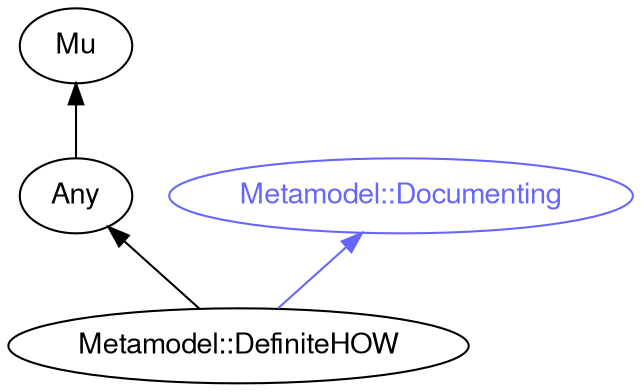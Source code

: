 digraph "perl6-type-graph" {
    rankdir=BT;
    splines=polyline;
    overlap=false; 
    graph [truecolor=true bgcolor="#FFFFFF"];
    // Types
    "Metamodel::DefiniteHOW" [color="#000000", fontcolor="#000000", href="/type/Metamodel::DefiniteHOW", fontname="FreeSans"];
    "Mu" [color="#000000", fontcolor="#000000", href="/type/Mu", fontname="FreeSans"];
    "Any" [color="#000000", fontcolor="#000000", href="/type/Any", fontname="FreeSans"];
    "Metamodel::Documenting" [color="#6666FF", fontcolor="#6666FF", href="/type/Metamodel::Documenting", fontname="FreeSans"];

    // Superclasses
    "Metamodel::DefiniteHOW" -> "Any" [color="#000000"];
    "Any" -> "Mu" [color="#000000"];

    // Roles
    "Metamodel::DefiniteHOW" -> "Metamodel::Documenting" [color="#6666FF"];
}
